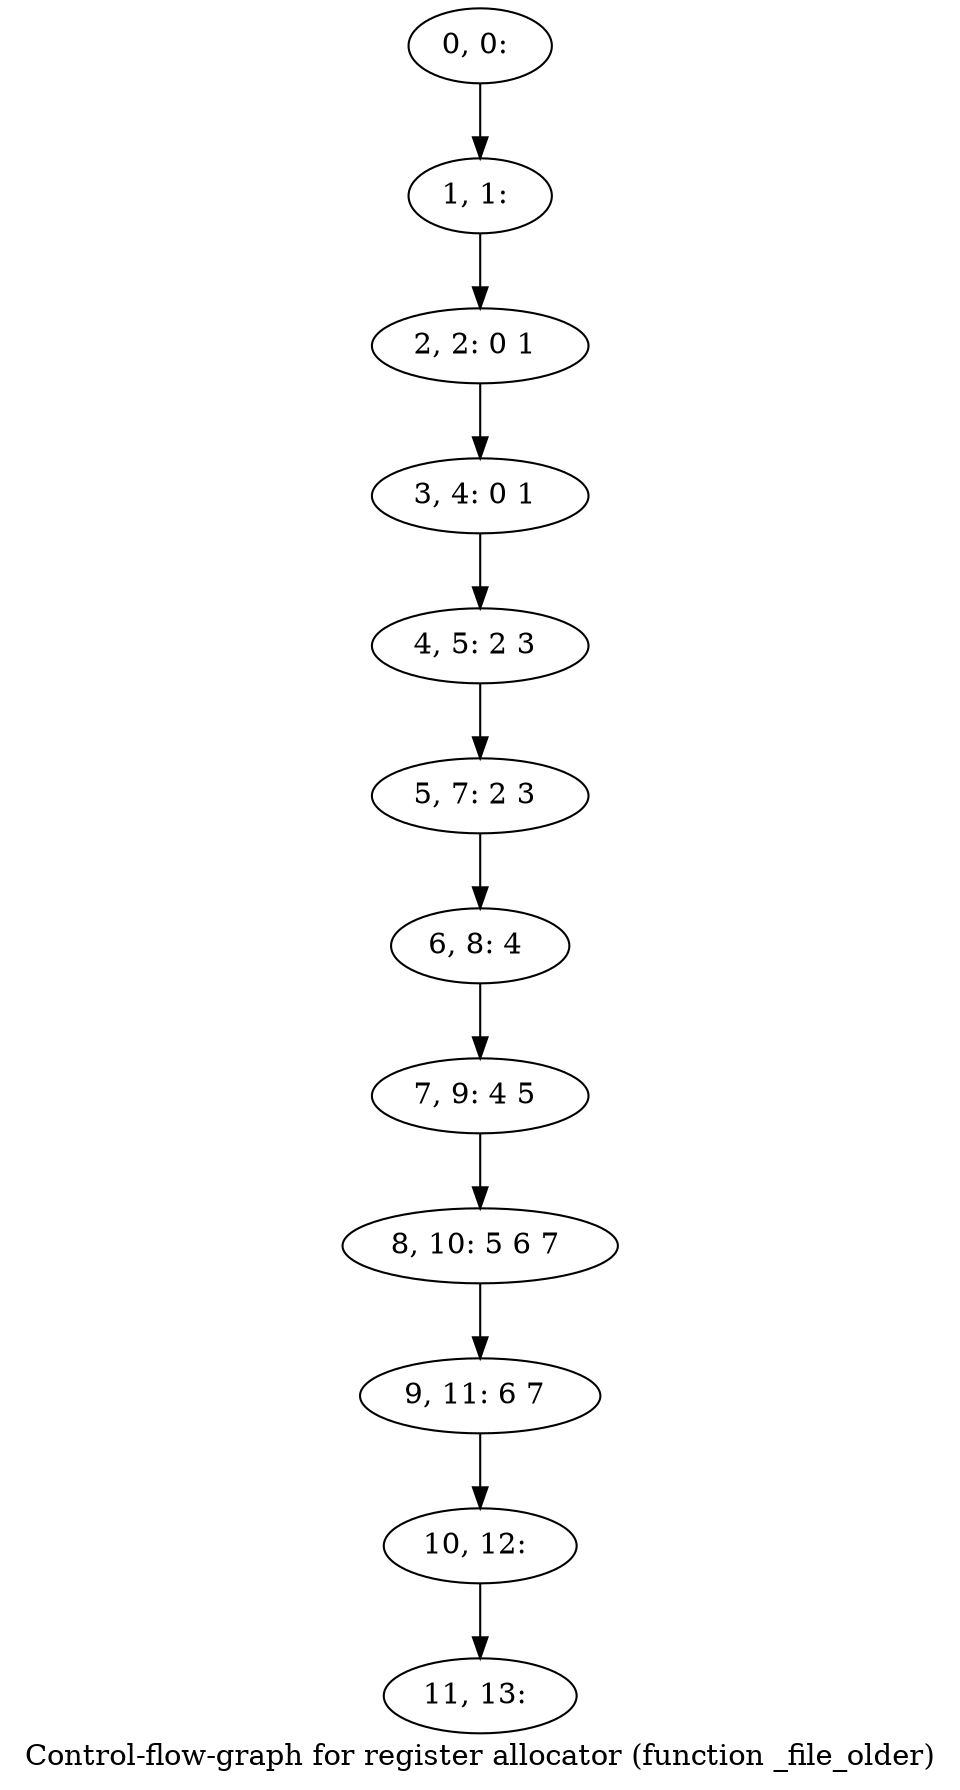 digraph G {
graph [label="Control-flow-graph for register allocator (function _file_older)"]
0[label="0, 0: "];
1[label="1, 1: "];
2[label="2, 2: 0 1 "];
3[label="3, 4: 0 1 "];
4[label="4, 5: 2 3 "];
5[label="5, 7: 2 3 "];
6[label="6, 8: 4 "];
7[label="7, 9: 4 5 "];
8[label="8, 10: 5 6 7 "];
9[label="9, 11: 6 7 "];
10[label="10, 12: "];
11[label="11, 13: "];
0->1 ;
1->2 ;
2->3 ;
3->4 ;
4->5 ;
5->6 ;
6->7 ;
7->8 ;
8->9 ;
9->10 ;
10->11 ;
}
